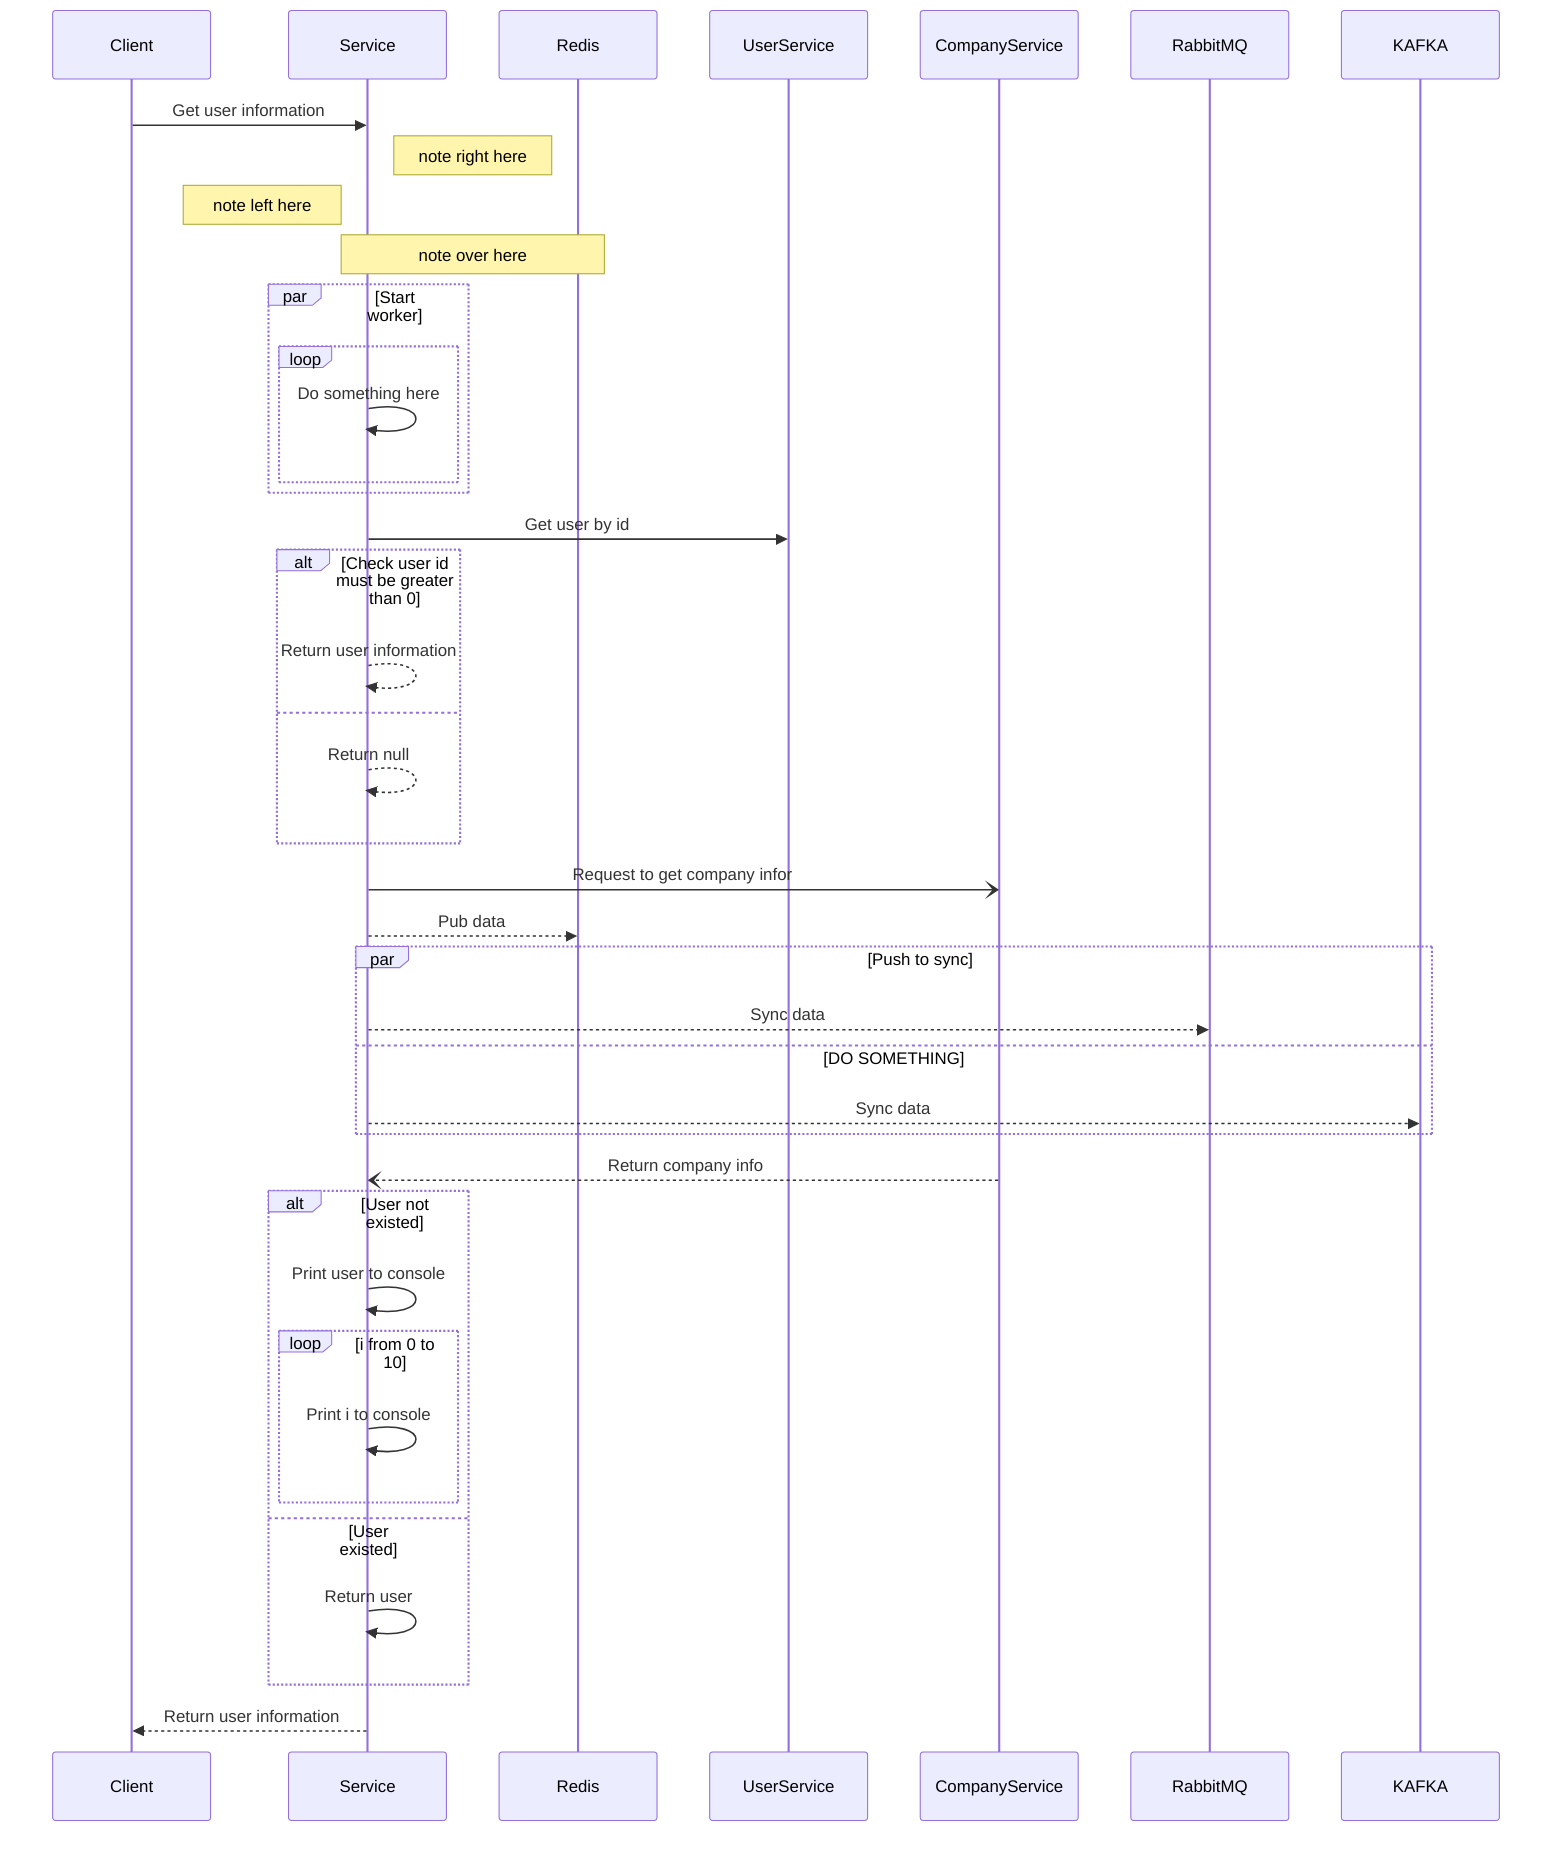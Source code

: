 sequenceDiagram

    Client ->> Service: Get user information
    Note right of Service: note right here
    Note left of Service: note left here
    Note over Service,Redis: note over here

      PAR  Start worker
        LOOP 
          Service ->> Service: Do something here
        END 
      END 

      Service ->> UserService: Get user by id
      alt Check user id must be greater than 0
      Service -->> Service: Return user information
      else
      Service -->> Service: Return null
      end

      Service -) CompanyService: Request to get company infor
      Service -->> Redis: Pub data
      PAR  Push to sync
        Service -->> RabbitMQ: Sync data
      AND DO SOMETHING
        Service -->> KAFKA: Sync data
      END 
      CompanyService --) Service : Return company info
          ALT  User not existed
            Service ->> Service: Print user to console
            LOOP  i from 0 to 10
              Service ->> Service: Print i to console
            END 
          ELSE User existed
            Service ->> Service: Return user
          END 
          Service -->> Client : Return user information